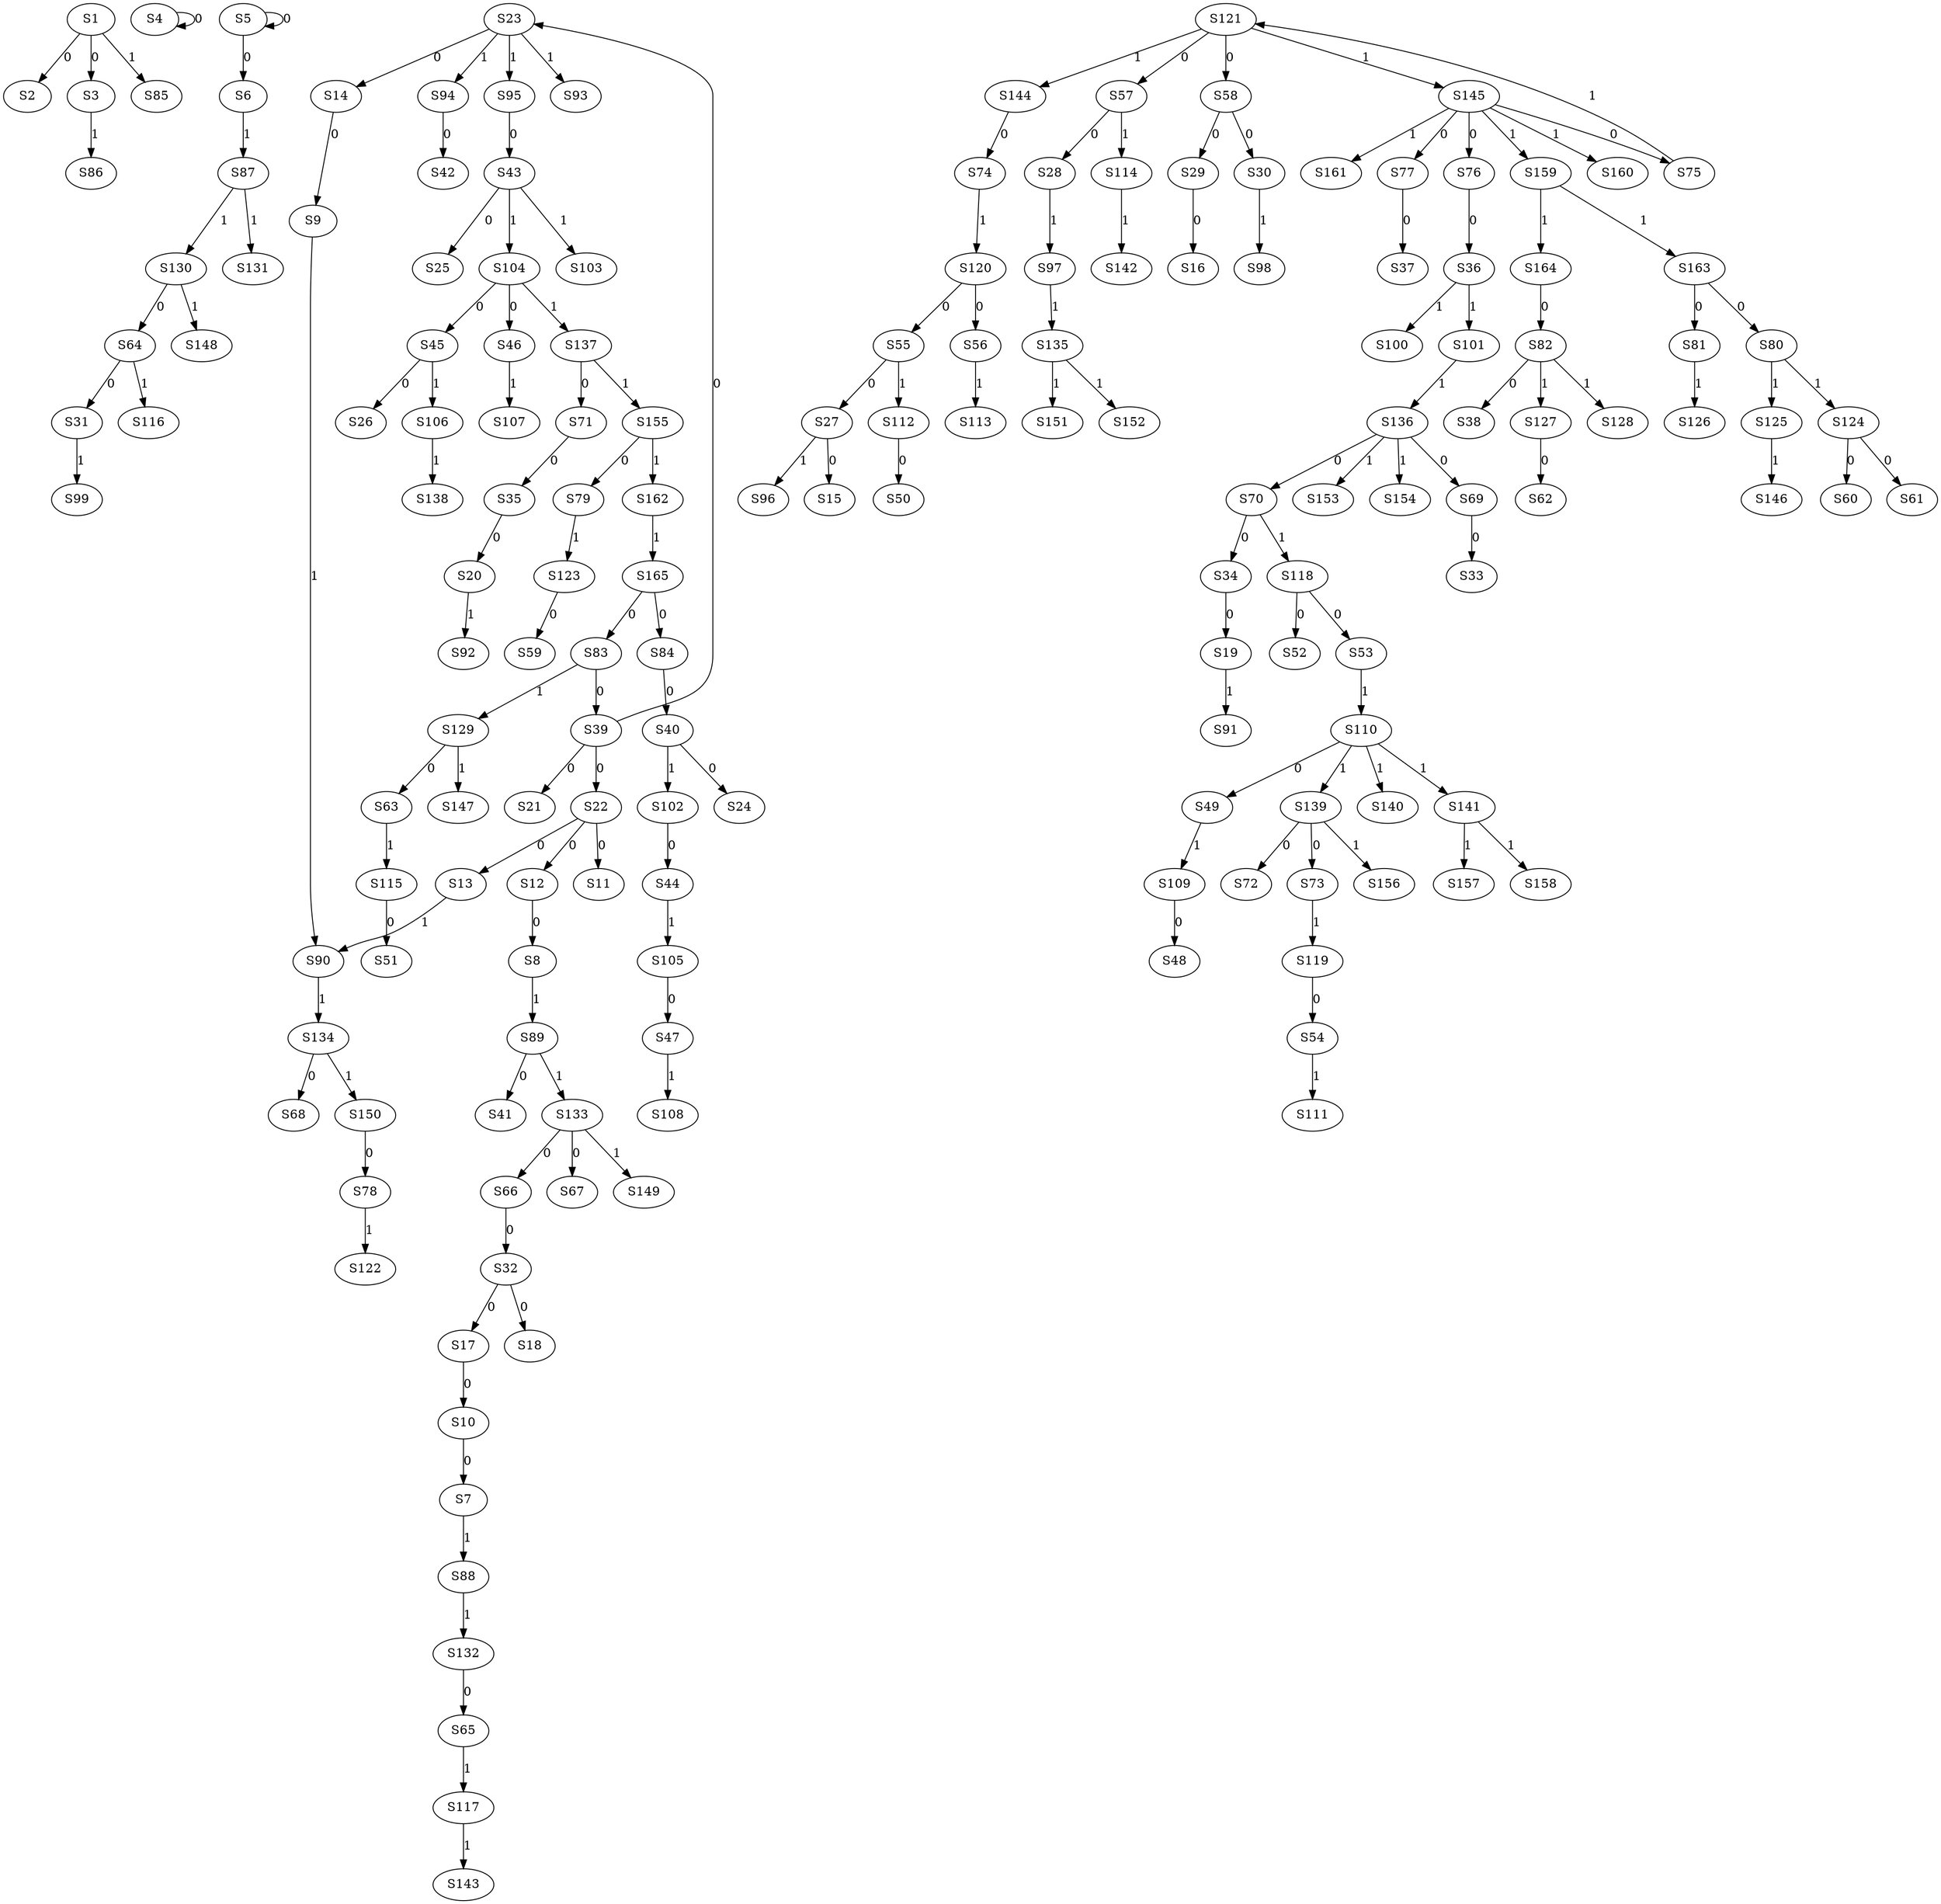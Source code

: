 strict digraph {
	S1 -> S2 [ label = 0 ];
	S1 -> S3 [ label = 0 ];
	S4 -> S4 [ label = 0 ];
	S5 -> S5 [ label = 0 ];
	S5 -> S6 [ label = 0 ];
	S10 -> S7 [ label = 0 ];
	S12 -> S8 [ label = 0 ];
	S14 -> S9 [ label = 0 ];
	S17 -> S10 [ label = 0 ];
	S22 -> S11 [ label = 0 ];
	S22 -> S12 [ label = 0 ];
	S22 -> S13 [ label = 0 ];
	S23 -> S14 [ label = 0 ];
	S27 -> S15 [ label = 0 ];
	S29 -> S16 [ label = 0 ];
	S32 -> S17 [ label = 0 ];
	S32 -> S18 [ label = 0 ];
	S34 -> S19 [ label = 0 ];
	S35 -> S20 [ label = 0 ];
	S39 -> S21 [ label = 0 ];
	S39 -> S22 [ label = 0 ];
	S39 -> S23 [ label = 0 ];
	S40 -> S24 [ label = 0 ];
	S43 -> S25 [ label = 0 ];
	S45 -> S26 [ label = 0 ];
	S55 -> S27 [ label = 0 ];
	S57 -> S28 [ label = 0 ];
	S58 -> S29 [ label = 0 ];
	S58 -> S30 [ label = 0 ];
	S64 -> S31 [ label = 0 ];
	S66 -> S32 [ label = 0 ];
	S69 -> S33 [ label = 0 ];
	S70 -> S34 [ label = 0 ];
	S71 -> S35 [ label = 0 ];
	S76 -> S36 [ label = 0 ];
	S77 -> S37 [ label = 0 ];
	S82 -> S38 [ label = 0 ];
	S83 -> S39 [ label = 0 ];
	S84 -> S40 [ label = 0 ];
	S89 -> S41 [ label = 0 ];
	S94 -> S42 [ label = 0 ];
	S95 -> S43 [ label = 0 ];
	S102 -> S44 [ label = 0 ];
	S104 -> S45 [ label = 0 ];
	S104 -> S46 [ label = 0 ];
	S105 -> S47 [ label = 0 ];
	S109 -> S48 [ label = 0 ];
	S110 -> S49 [ label = 0 ];
	S112 -> S50 [ label = 0 ];
	S115 -> S51 [ label = 0 ];
	S118 -> S52 [ label = 0 ];
	S118 -> S53 [ label = 0 ];
	S119 -> S54 [ label = 0 ];
	S120 -> S55 [ label = 0 ];
	S120 -> S56 [ label = 0 ];
	S121 -> S57 [ label = 0 ];
	S121 -> S58 [ label = 0 ];
	S123 -> S59 [ label = 0 ];
	S124 -> S60 [ label = 0 ];
	S124 -> S61 [ label = 0 ];
	S127 -> S62 [ label = 0 ];
	S129 -> S63 [ label = 0 ];
	S130 -> S64 [ label = 0 ];
	S132 -> S65 [ label = 0 ];
	S133 -> S66 [ label = 0 ];
	S133 -> S67 [ label = 0 ];
	S134 -> S68 [ label = 0 ];
	S136 -> S69 [ label = 0 ];
	S136 -> S70 [ label = 0 ];
	S137 -> S71 [ label = 0 ];
	S139 -> S72 [ label = 0 ];
	S139 -> S73 [ label = 0 ];
	S144 -> S74 [ label = 0 ];
	S145 -> S75 [ label = 0 ];
	S145 -> S76 [ label = 0 ];
	S145 -> S77 [ label = 0 ];
	S150 -> S78 [ label = 0 ];
	S155 -> S79 [ label = 0 ];
	S163 -> S80 [ label = 0 ];
	S163 -> S81 [ label = 0 ];
	S164 -> S82 [ label = 0 ];
	S165 -> S83 [ label = 0 ];
	S165 -> S84 [ label = 0 ];
	S1 -> S85 [ label = 1 ];
	S3 -> S86 [ label = 1 ];
	S6 -> S87 [ label = 1 ];
	S7 -> S88 [ label = 1 ];
	S8 -> S89 [ label = 1 ];
	S9 -> S90 [ label = 1 ];
	S19 -> S91 [ label = 1 ];
	S20 -> S92 [ label = 1 ];
	S23 -> S93 [ label = 1 ];
	S23 -> S94 [ label = 1 ];
	S23 -> S95 [ label = 1 ];
	S27 -> S96 [ label = 1 ];
	S28 -> S97 [ label = 1 ];
	S30 -> S98 [ label = 1 ];
	S31 -> S99 [ label = 1 ];
	S36 -> S100 [ label = 1 ];
	S36 -> S101 [ label = 1 ];
	S40 -> S102 [ label = 1 ];
	S43 -> S103 [ label = 1 ];
	S43 -> S104 [ label = 1 ];
	S44 -> S105 [ label = 1 ];
	S45 -> S106 [ label = 1 ];
	S46 -> S107 [ label = 1 ];
	S47 -> S108 [ label = 1 ];
	S49 -> S109 [ label = 1 ];
	S53 -> S110 [ label = 1 ];
	S54 -> S111 [ label = 1 ];
	S55 -> S112 [ label = 1 ];
	S56 -> S113 [ label = 1 ];
	S57 -> S114 [ label = 1 ];
	S63 -> S115 [ label = 1 ];
	S64 -> S116 [ label = 1 ];
	S65 -> S117 [ label = 1 ];
	S70 -> S118 [ label = 1 ];
	S73 -> S119 [ label = 1 ];
	S74 -> S120 [ label = 1 ];
	S75 -> S121 [ label = 1 ];
	S78 -> S122 [ label = 1 ];
	S79 -> S123 [ label = 1 ];
	S80 -> S124 [ label = 1 ];
	S80 -> S125 [ label = 1 ];
	S81 -> S126 [ label = 1 ];
	S82 -> S127 [ label = 1 ];
	S82 -> S128 [ label = 1 ];
	S83 -> S129 [ label = 1 ];
	S87 -> S130 [ label = 1 ];
	S87 -> S131 [ label = 1 ];
	S88 -> S132 [ label = 1 ];
	S89 -> S133 [ label = 1 ];
	S90 -> S134 [ label = 1 ];
	S97 -> S135 [ label = 1 ];
	S101 -> S136 [ label = 1 ];
	S104 -> S137 [ label = 1 ];
	S106 -> S138 [ label = 1 ];
	S110 -> S139 [ label = 1 ];
	S110 -> S140 [ label = 1 ];
	S110 -> S141 [ label = 1 ];
	S114 -> S142 [ label = 1 ];
	S117 -> S143 [ label = 1 ];
	S121 -> S144 [ label = 1 ];
	S121 -> S145 [ label = 1 ];
	S125 -> S146 [ label = 1 ];
	S129 -> S147 [ label = 1 ];
	S130 -> S148 [ label = 1 ];
	S133 -> S149 [ label = 1 ];
	S134 -> S150 [ label = 1 ];
	S135 -> S151 [ label = 1 ];
	S135 -> S152 [ label = 1 ];
	S136 -> S153 [ label = 1 ];
	S136 -> S154 [ label = 1 ];
	S137 -> S155 [ label = 1 ];
	S139 -> S156 [ label = 1 ];
	S141 -> S157 [ label = 1 ];
	S141 -> S158 [ label = 1 ];
	S145 -> S159 [ label = 1 ];
	S145 -> S160 [ label = 1 ];
	S145 -> S161 [ label = 1 ];
	S155 -> S162 [ label = 1 ];
	S159 -> S163 [ label = 1 ];
	S159 -> S164 [ label = 1 ];
	S162 -> S165 [ label = 1 ];
	S13 -> S90 [ label = 1 ];
}